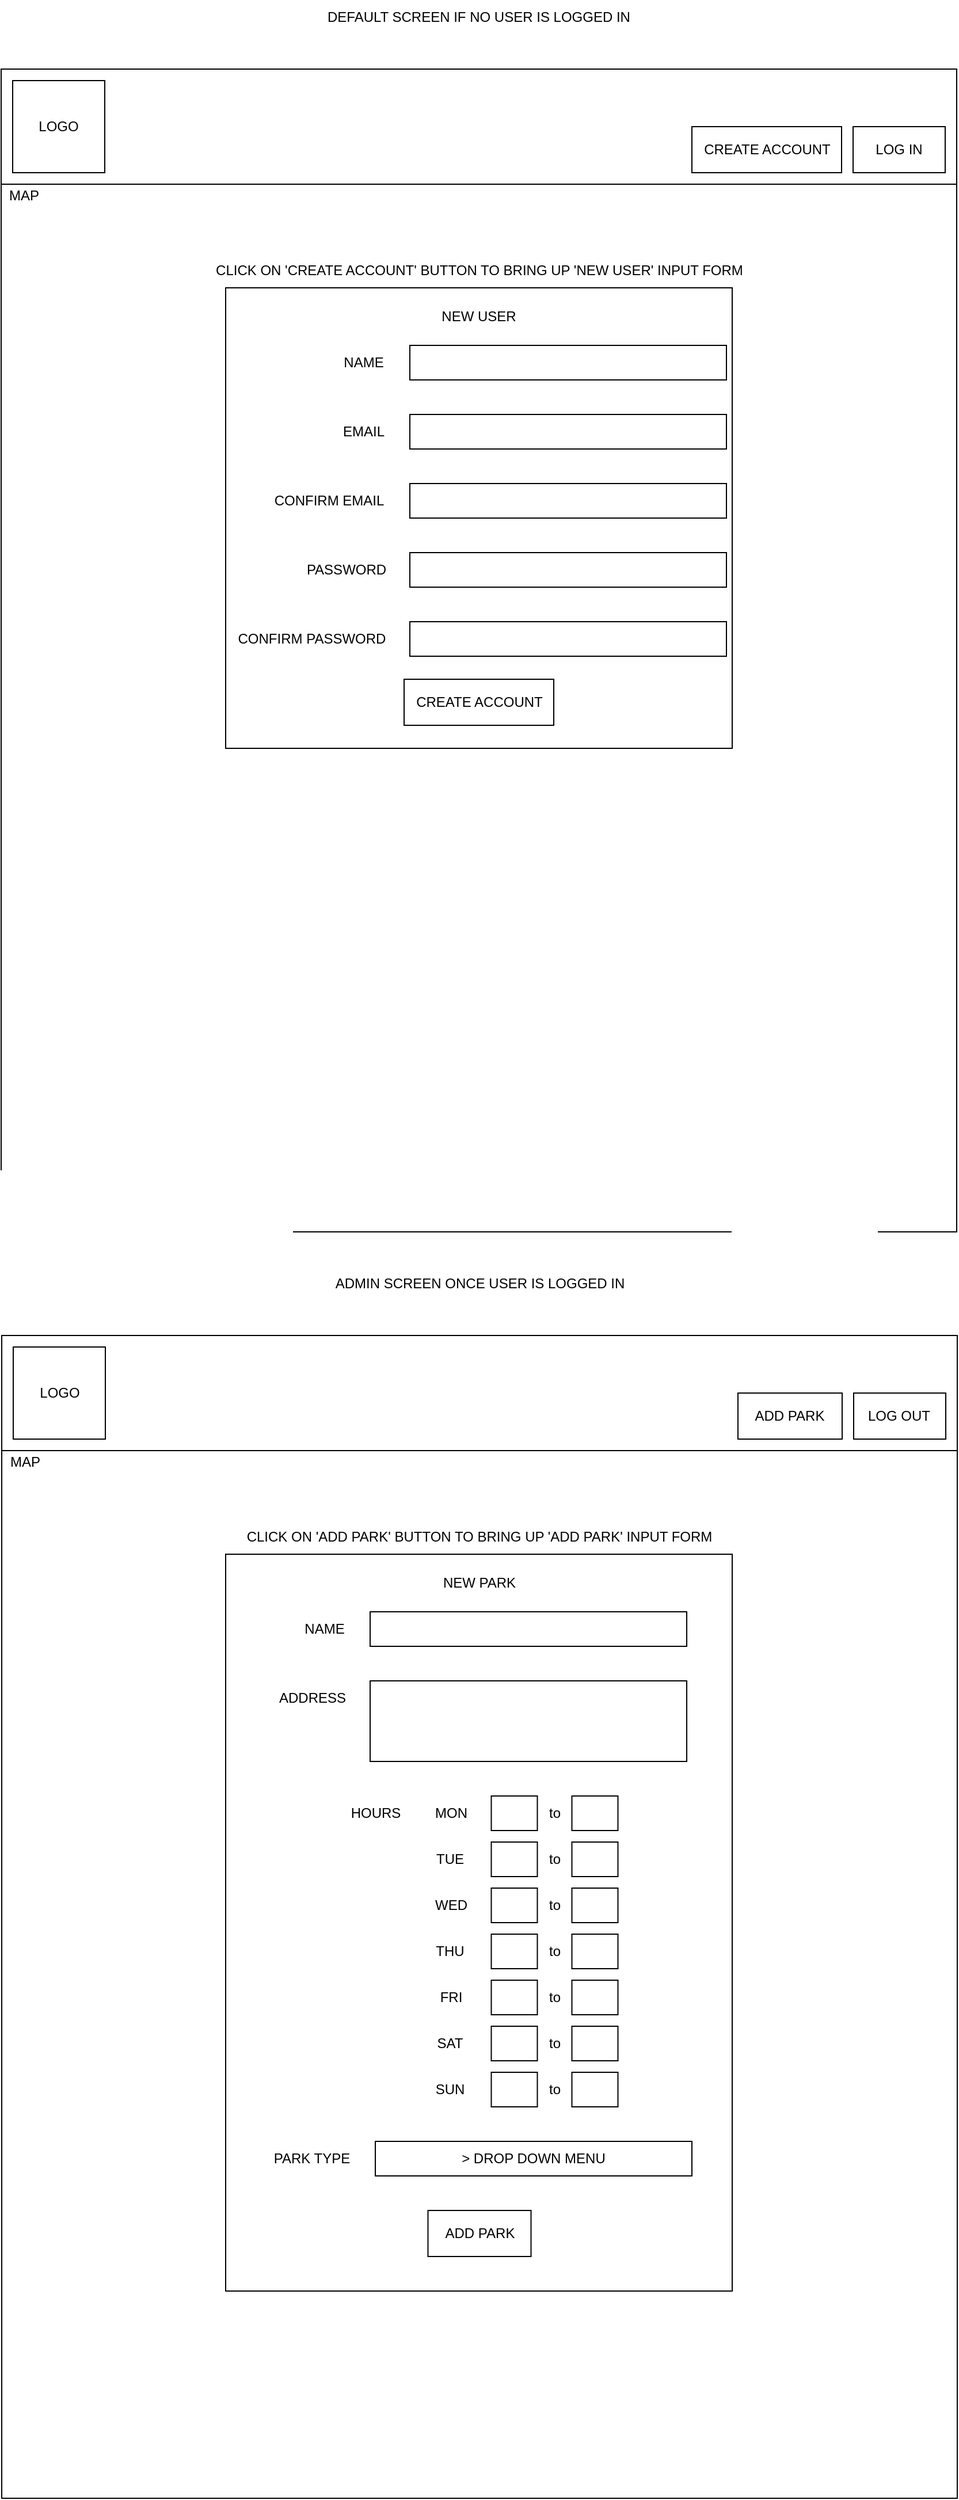 <mxfile version="17.4.0" type="github">
  <diagram id="nZSB4Murl1Hl1DL9vQNt" name="Page-1">
    <mxGraphModel dx="869" dy="433" grid="1" gridSize="10" guides="1" tooltips="1" connect="1" arrows="1" fold="1" page="1" pageScale="1" pageWidth="850" pageHeight="1100" math="0" shadow="0">
      <root>
        <mxCell id="0" />
        <mxCell id="1" parent="0" />
        <mxCell id="5viS-5EumuLUKx2FRzl0-1" value="" style="rounded=0;whiteSpace=wrap;html=1;" parent="1" vertex="1">
          <mxGeometry x="10" y="180" width="830" height="910" as="geometry" />
        </mxCell>
        <mxCell id="5viS-5EumuLUKx2FRzl0-3" value="" style="rounded=0;whiteSpace=wrap;html=1;" parent="1" vertex="1">
          <mxGeometry x="10" y="80" width="830" height="100" as="geometry" />
        </mxCell>
        <mxCell id="5viS-5EumuLUKx2FRzl0-4" value="" style="whiteSpace=wrap;html=1;aspect=fixed;" parent="1" vertex="1">
          <mxGeometry x="20" y="90" width="80" height="80" as="geometry" />
        </mxCell>
        <mxCell id="5viS-5EumuLUKx2FRzl0-5" value="LOGO" style="text;html=1;strokeColor=none;fillColor=none;align=center;verticalAlign=middle;whiteSpace=wrap;rounded=0;" parent="1" vertex="1">
          <mxGeometry x="30" y="115" width="60" height="30" as="geometry" />
        </mxCell>
        <mxCell id="5viS-5EumuLUKx2FRzl0-6" value="" style="rounded=0;whiteSpace=wrap;html=1;" parent="1" vertex="1">
          <mxGeometry x="750" y="130" width="80" height="40" as="geometry" />
        </mxCell>
        <mxCell id="5viS-5EumuLUKx2FRzl0-7" value="LOG IN" style="text;html=1;strokeColor=none;fillColor=none;align=center;verticalAlign=middle;whiteSpace=wrap;rounded=0;" parent="1" vertex="1">
          <mxGeometry x="765" y="140" width="50" height="20" as="geometry" />
        </mxCell>
        <mxCell id="5viS-5EumuLUKx2FRzl0-8" value="" style="rounded=0;whiteSpace=wrap;html=1;" parent="1" vertex="1">
          <mxGeometry x="610" y="130" width="130" height="40" as="geometry" />
        </mxCell>
        <mxCell id="5viS-5EumuLUKx2FRzl0-9" value="CREATE ACCOUNT" style="text;html=1;strokeColor=none;fillColor=none;align=center;verticalAlign=middle;whiteSpace=wrap;rounded=0;" parent="1" vertex="1">
          <mxGeometry x="617.5" y="140" width="115" height="20" as="geometry" />
        </mxCell>
        <mxCell id="5viS-5EumuLUKx2FRzl0-12" value="" style="rounded=0;whiteSpace=wrap;html=1;" parent="1" vertex="1">
          <mxGeometry x="205" y="270" width="440" height="400" as="geometry" />
        </mxCell>
        <mxCell id="5viS-5EumuLUKx2FRzl0-13" value="NEW USER" style="text;html=1;strokeColor=none;fillColor=none;align=center;verticalAlign=middle;whiteSpace=wrap;rounded=0;" parent="1" vertex="1">
          <mxGeometry x="375" y="280" width="100" height="30" as="geometry" />
        </mxCell>
        <mxCell id="5viS-5EumuLUKx2FRzl0-14" value="" style="rounded=0;whiteSpace=wrap;html=1;" parent="1" vertex="1">
          <mxGeometry x="365" y="320" width="275" height="30" as="geometry" />
        </mxCell>
        <mxCell id="5viS-5EumuLUKx2FRzl0-15" value="" style="rounded=0;whiteSpace=wrap;html=1;" parent="1" vertex="1">
          <mxGeometry x="365" y="380" width="275" height="30" as="geometry" />
        </mxCell>
        <mxCell id="5viS-5EumuLUKx2FRzl0-16" value="" style="rounded=0;whiteSpace=wrap;html=1;" parent="1" vertex="1">
          <mxGeometry x="365" y="440" width="275" height="30" as="geometry" />
        </mxCell>
        <mxCell id="5viS-5EumuLUKx2FRzl0-17" value="" style="rounded=0;whiteSpace=wrap;html=1;" parent="1" vertex="1">
          <mxGeometry x="365" y="500" width="275" height="30" as="geometry" />
        </mxCell>
        <mxCell id="5viS-5EumuLUKx2FRzl0-19" value="NAME" style="text;html=1;strokeColor=none;fillColor=none;align=center;verticalAlign=middle;whiteSpace=wrap;rounded=0;" parent="1" vertex="1">
          <mxGeometry x="300" y="320" width="50" height="30" as="geometry" />
        </mxCell>
        <mxCell id="5viS-5EumuLUKx2FRzl0-20" value="EMAIL" style="text;html=1;strokeColor=none;fillColor=none;align=center;verticalAlign=middle;whiteSpace=wrap;rounded=0;" parent="1" vertex="1">
          <mxGeometry x="300" y="380" width="50" height="30" as="geometry" />
        </mxCell>
        <mxCell id="5viS-5EumuLUKx2FRzl0-21" value="CONFIRM EMAIL" style="text;html=1;strokeColor=none;fillColor=none;align=center;verticalAlign=middle;whiteSpace=wrap;rounded=0;" parent="1" vertex="1">
          <mxGeometry x="240" y="440" width="110" height="30" as="geometry" />
        </mxCell>
        <mxCell id="5viS-5EumuLUKx2FRzl0-22" value="PASSWORD" style="text;html=1;strokeColor=none;fillColor=none;align=center;verticalAlign=middle;whiteSpace=wrap;rounded=0;" parent="1" vertex="1">
          <mxGeometry x="270" y="500" width="80" height="30" as="geometry" />
        </mxCell>
        <mxCell id="5viS-5EumuLUKx2FRzl0-23" value="" style="rounded=0;whiteSpace=wrap;html=1;" parent="1" vertex="1">
          <mxGeometry x="365" y="560" width="275" height="30" as="geometry" />
        </mxCell>
        <mxCell id="5viS-5EumuLUKx2FRzl0-24" value="CONFIRM PASSWORD" style="text;html=1;strokeColor=none;fillColor=none;align=center;verticalAlign=middle;whiteSpace=wrap;rounded=0;" parent="1" vertex="1">
          <mxGeometry x="210" y="560" width="140" height="30" as="geometry" />
        </mxCell>
        <mxCell id="5viS-5EumuLUKx2FRzl0-25" value="" style="rounded=0;whiteSpace=wrap;html=1;" parent="1" vertex="1">
          <mxGeometry x="360" y="610" width="130" height="40" as="geometry" />
        </mxCell>
        <mxCell id="5viS-5EumuLUKx2FRzl0-26" value="CREATE ACCOUNT" style="text;html=1;strokeColor=none;fillColor=none;align=center;verticalAlign=middle;whiteSpace=wrap;rounded=0;" parent="1" vertex="1">
          <mxGeometry x="367.5" y="620" width="115" height="20" as="geometry" />
        </mxCell>
        <mxCell id="2tSaComDPGGrtQOq0Lqq-1" value="CLICK ON &#39;CREATE ACCOUNT&#39; BUTTON TO BRING UP &#39;NEW USER&#39; INPUT FORM" style="text;html=1;strokeColor=none;fillColor=none;align=center;verticalAlign=middle;whiteSpace=wrap;rounded=0;" vertex="1" parent="1">
          <mxGeometry x="188" y="240" width="475" height="30" as="geometry" />
        </mxCell>
        <mxCell id="2tSaComDPGGrtQOq0Lqq-2" value="DEFAULT SCREEN IF NO USER IS LOGGED IN" style="text;html=1;strokeColor=none;fillColor=none;align=center;verticalAlign=middle;whiteSpace=wrap;rounded=0;" vertex="1" parent="1">
          <mxGeometry x="285" y="20" width="280" height="30" as="geometry" />
        </mxCell>
        <mxCell id="2tSaComDPGGrtQOq0Lqq-3" value="MAP" style="text;html=1;strokeColor=none;fillColor=none;align=center;verticalAlign=middle;whiteSpace=wrap;rounded=0;" vertex="1" parent="1">
          <mxGeometry x="10" y="180" width="40" height="20" as="geometry" />
        </mxCell>
        <mxCell id="2tSaComDPGGrtQOq0Lqq-4" value="" style="rounded=0;whiteSpace=wrap;html=1;" vertex="1" parent="1">
          <mxGeometry x="10.5" y="1280" width="830" height="910" as="geometry" />
        </mxCell>
        <mxCell id="2tSaComDPGGrtQOq0Lqq-5" value="" style="rounded=0;whiteSpace=wrap;html=1;" vertex="1" parent="1">
          <mxGeometry x="10.5" y="1180" width="830" height="100" as="geometry" />
        </mxCell>
        <mxCell id="2tSaComDPGGrtQOq0Lqq-6" value="" style="whiteSpace=wrap;html=1;aspect=fixed;" vertex="1" parent="1">
          <mxGeometry x="20.5" y="1190" width="80" height="80" as="geometry" />
        </mxCell>
        <mxCell id="2tSaComDPGGrtQOq0Lqq-7" value="LOGO" style="text;html=1;strokeColor=none;fillColor=none;align=center;verticalAlign=middle;whiteSpace=wrap;rounded=0;" vertex="1" parent="1">
          <mxGeometry x="30.5" y="1215" width="60" height="30" as="geometry" />
        </mxCell>
        <mxCell id="2tSaComDPGGrtQOq0Lqq-8" value="" style="rounded=0;whiteSpace=wrap;html=1;" vertex="1" parent="1">
          <mxGeometry x="750.5" y="1230" width="80" height="40" as="geometry" />
        </mxCell>
        <mxCell id="2tSaComDPGGrtQOq0Lqq-9" value="LOG OUT" style="text;html=1;strokeColor=none;fillColor=none;align=center;verticalAlign=middle;whiteSpace=wrap;rounded=0;" vertex="1" parent="1">
          <mxGeometry x="762.25" y="1240" width="55.5" height="20" as="geometry" />
        </mxCell>
        <mxCell id="2tSaComDPGGrtQOq0Lqq-10" value="" style="rounded=0;whiteSpace=wrap;html=1;" vertex="1" parent="1">
          <mxGeometry x="650" y="1230" width="90.5" height="40" as="geometry" />
        </mxCell>
        <mxCell id="2tSaComDPGGrtQOq0Lqq-11" value="ADD PARK" style="text;html=1;strokeColor=none;fillColor=none;align=center;verticalAlign=middle;whiteSpace=wrap;rounded=0;" vertex="1" parent="1">
          <mxGeometry x="659.25" y="1240" width="72" height="20" as="geometry" />
        </mxCell>
        <mxCell id="2tSaComDPGGrtQOq0Lqq-12" value="" style="rounded=0;whiteSpace=wrap;html=1;" vertex="1" parent="1">
          <mxGeometry x="205" y="1370" width="440" height="640" as="geometry" />
        </mxCell>
        <mxCell id="2tSaComDPGGrtQOq0Lqq-13" value="NEW PARK" style="text;html=1;strokeColor=none;fillColor=none;align=center;verticalAlign=middle;whiteSpace=wrap;rounded=0;" vertex="1" parent="1">
          <mxGeometry x="383" y="1380" width="84.5" height="30" as="geometry" />
        </mxCell>
        <mxCell id="2tSaComDPGGrtQOq0Lqq-14" value="" style="rounded=0;whiteSpace=wrap;html=1;" vertex="1" parent="1">
          <mxGeometry x="330.5" y="1420" width="275" height="30" as="geometry" />
        </mxCell>
        <mxCell id="2tSaComDPGGrtQOq0Lqq-15" value="" style="rounded=0;whiteSpace=wrap;html=1;" vertex="1" parent="1">
          <mxGeometry x="330.5" y="1480" width="275" height="70" as="geometry" />
        </mxCell>
        <mxCell id="2tSaComDPGGrtQOq0Lqq-16" value="" style="rounded=0;whiteSpace=wrap;html=1;" vertex="1" parent="1">
          <mxGeometry x="435.75" y="1580" width="40" height="30" as="geometry" />
        </mxCell>
        <mxCell id="2tSaComDPGGrtQOq0Lqq-17" value="&amp;gt; DROP DOWN MENU" style="rounded=0;whiteSpace=wrap;html=1;" vertex="1" parent="1">
          <mxGeometry x="335" y="1880" width="275" height="30" as="geometry" />
        </mxCell>
        <mxCell id="2tSaComDPGGrtQOq0Lqq-18" value="NAME" style="text;html=1;strokeColor=none;fillColor=none;align=center;verticalAlign=middle;whiteSpace=wrap;rounded=0;" vertex="1" parent="1">
          <mxGeometry x="265.5" y="1420" width="50" height="30" as="geometry" />
        </mxCell>
        <mxCell id="2tSaComDPGGrtQOq0Lqq-19" value="ADDRESS" style="text;html=1;strokeColor=none;fillColor=none;align=center;verticalAlign=middle;whiteSpace=wrap;rounded=0;" vertex="1" parent="1">
          <mxGeometry x="245" y="1480" width="70.5" height="30" as="geometry" />
        </mxCell>
        <mxCell id="2tSaComDPGGrtQOq0Lqq-20" value="HOURS" style="text;html=1;strokeColor=none;fillColor=none;align=center;verticalAlign=middle;whiteSpace=wrap;rounded=0;" vertex="1" parent="1">
          <mxGeometry x="305" y="1580" width="60.5" height="30" as="geometry" />
        </mxCell>
        <mxCell id="2tSaComDPGGrtQOq0Lqq-21" value="PARK TYPE" style="text;html=1;strokeColor=none;fillColor=none;align=center;verticalAlign=middle;whiteSpace=wrap;rounded=0;" vertex="1" parent="1">
          <mxGeometry x="240" y="1880" width="80" height="30" as="geometry" />
        </mxCell>
        <mxCell id="2tSaComDPGGrtQOq0Lqq-24" value="" style="rounded=0;whiteSpace=wrap;html=1;" vertex="1" parent="1">
          <mxGeometry x="380.75" y="1940" width="89.5" height="40" as="geometry" />
        </mxCell>
        <mxCell id="2tSaComDPGGrtQOq0Lqq-25" value="ADD PARK" style="text;html=1;strokeColor=none;fillColor=none;align=center;verticalAlign=middle;whiteSpace=wrap;rounded=0;" vertex="1" parent="1">
          <mxGeometry x="389.5" y="1950" width="72" height="20" as="geometry" />
        </mxCell>
        <mxCell id="2tSaComDPGGrtQOq0Lqq-26" value="CLICK ON &#39;ADD PARK&#39; BUTTON TO BRING UP &#39;ADD PARK&#39; INPUT FORM" style="text;html=1;strokeColor=none;fillColor=none;align=center;verticalAlign=middle;whiteSpace=wrap;rounded=0;" vertex="1" parent="1">
          <mxGeometry x="188" y="1340" width="475" height="30" as="geometry" />
        </mxCell>
        <mxCell id="2tSaComDPGGrtQOq0Lqq-27" value="ADMIN SCREEN ONCE USER IS LOGGED IN" style="text;html=1;strokeColor=none;fillColor=none;align=center;verticalAlign=middle;whiteSpace=wrap;rounded=0;" vertex="1" parent="1">
          <mxGeometry x="285.5" y="1120" width="280" height="30" as="geometry" />
        </mxCell>
        <mxCell id="2tSaComDPGGrtQOq0Lqq-28" value="MAP" style="text;html=1;strokeColor=none;fillColor=none;align=center;verticalAlign=middle;whiteSpace=wrap;rounded=0;" vertex="1" parent="1">
          <mxGeometry x="10.5" y="1280" width="40" height="20" as="geometry" />
        </mxCell>
        <mxCell id="2tSaComDPGGrtQOq0Lqq-29" value="MON" style="text;html=1;strokeColor=none;fillColor=none;align=center;verticalAlign=middle;whiteSpace=wrap;rounded=0;" vertex="1" parent="1">
          <mxGeometry x="380.5" y="1580" width="40" height="30" as="geometry" />
        </mxCell>
        <mxCell id="2tSaComDPGGrtQOq0Lqq-30" value="TUE" style="text;html=1;strokeColor=none;fillColor=none;align=center;verticalAlign=middle;whiteSpace=wrap;rounded=0;" vertex="1" parent="1">
          <mxGeometry x="380" y="1620" width="40" height="30" as="geometry" />
        </mxCell>
        <mxCell id="2tSaComDPGGrtQOq0Lqq-32" value="to" style="text;html=1;strokeColor=none;fillColor=none;align=center;verticalAlign=middle;whiteSpace=wrap;rounded=0;" vertex="1" parent="1">
          <mxGeometry x="475.75" y="1580" width="30" height="30" as="geometry" />
        </mxCell>
        <mxCell id="2tSaComDPGGrtQOq0Lqq-33" value="" style="rounded=0;whiteSpace=wrap;html=1;" vertex="1" parent="1">
          <mxGeometry x="505.75" y="1580" width="40" height="30" as="geometry" />
        </mxCell>
        <mxCell id="2tSaComDPGGrtQOq0Lqq-35" value="" style="rounded=0;whiteSpace=wrap;html=1;" vertex="1" parent="1">
          <mxGeometry x="435.75" y="1620" width="40" height="30" as="geometry" />
        </mxCell>
        <mxCell id="2tSaComDPGGrtQOq0Lqq-36" value="to" style="text;html=1;strokeColor=none;fillColor=none;align=center;verticalAlign=middle;whiteSpace=wrap;rounded=0;" vertex="1" parent="1">
          <mxGeometry x="475.75" y="1620" width="30" height="30" as="geometry" />
        </mxCell>
        <mxCell id="2tSaComDPGGrtQOq0Lqq-37" value="" style="rounded=0;whiteSpace=wrap;html=1;" vertex="1" parent="1">
          <mxGeometry x="505.75" y="1620" width="40" height="30" as="geometry" />
        </mxCell>
        <mxCell id="2tSaComDPGGrtQOq0Lqq-38" value="" style="rounded=0;whiteSpace=wrap;html=1;" vertex="1" parent="1">
          <mxGeometry x="435.75" y="1660" width="40" height="30" as="geometry" />
        </mxCell>
        <mxCell id="2tSaComDPGGrtQOq0Lqq-39" value="WED" style="text;html=1;strokeColor=none;fillColor=none;align=center;verticalAlign=middle;whiteSpace=wrap;rounded=0;" vertex="1" parent="1">
          <mxGeometry x="380.5" y="1660" width="40" height="30" as="geometry" />
        </mxCell>
        <mxCell id="2tSaComDPGGrtQOq0Lqq-40" value="THU" style="text;html=1;strokeColor=none;fillColor=none;align=center;verticalAlign=middle;whiteSpace=wrap;rounded=0;" vertex="1" parent="1">
          <mxGeometry x="380" y="1700" width="40" height="30" as="geometry" />
        </mxCell>
        <mxCell id="2tSaComDPGGrtQOq0Lqq-41" value="to" style="text;html=1;strokeColor=none;fillColor=none;align=center;verticalAlign=middle;whiteSpace=wrap;rounded=0;" vertex="1" parent="1">
          <mxGeometry x="475.75" y="1660" width="30" height="30" as="geometry" />
        </mxCell>
        <mxCell id="2tSaComDPGGrtQOq0Lqq-42" value="" style="rounded=0;whiteSpace=wrap;html=1;" vertex="1" parent="1">
          <mxGeometry x="505.75" y="1660" width="40" height="30" as="geometry" />
        </mxCell>
        <mxCell id="2tSaComDPGGrtQOq0Lqq-43" value="" style="rounded=0;whiteSpace=wrap;html=1;" vertex="1" parent="1">
          <mxGeometry x="435.75" y="1700" width="40" height="30" as="geometry" />
        </mxCell>
        <mxCell id="2tSaComDPGGrtQOq0Lqq-44" value="to" style="text;html=1;strokeColor=none;fillColor=none;align=center;verticalAlign=middle;whiteSpace=wrap;rounded=0;" vertex="1" parent="1">
          <mxGeometry x="475.75" y="1700" width="30" height="30" as="geometry" />
        </mxCell>
        <mxCell id="2tSaComDPGGrtQOq0Lqq-45" value="" style="rounded=0;whiteSpace=wrap;html=1;" vertex="1" parent="1">
          <mxGeometry x="505.75" y="1700" width="40" height="30" as="geometry" />
        </mxCell>
        <mxCell id="2tSaComDPGGrtQOq0Lqq-46" value="" style="rounded=0;whiteSpace=wrap;html=1;" vertex="1" parent="1">
          <mxGeometry x="435.75" y="1740" width="40" height="30" as="geometry" />
        </mxCell>
        <mxCell id="2tSaComDPGGrtQOq0Lqq-47" value="FRI" style="text;html=1;strokeColor=none;fillColor=none;align=center;verticalAlign=middle;whiteSpace=wrap;rounded=0;" vertex="1" parent="1">
          <mxGeometry x="380.5" y="1740" width="40" height="30" as="geometry" />
        </mxCell>
        <mxCell id="2tSaComDPGGrtQOq0Lqq-48" value="SAT" style="text;html=1;strokeColor=none;fillColor=none;align=center;verticalAlign=middle;whiteSpace=wrap;rounded=0;" vertex="1" parent="1">
          <mxGeometry x="380" y="1780" width="40" height="30" as="geometry" />
        </mxCell>
        <mxCell id="2tSaComDPGGrtQOq0Lqq-49" value="to" style="text;html=1;strokeColor=none;fillColor=none;align=center;verticalAlign=middle;whiteSpace=wrap;rounded=0;" vertex="1" parent="1">
          <mxGeometry x="475.75" y="1740" width="30" height="30" as="geometry" />
        </mxCell>
        <mxCell id="2tSaComDPGGrtQOq0Lqq-50" value="" style="rounded=0;whiteSpace=wrap;html=1;" vertex="1" parent="1">
          <mxGeometry x="505.75" y="1740" width="40" height="30" as="geometry" />
        </mxCell>
        <mxCell id="2tSaComDPGGrtQOq0Lqq-51" value="" style="rounded=0;whiteSpace=wrap;html=1;" vertex="1" parent="1">
          <mxGeometry x="435.75" y="1780" width="40" height="30" as="geometry" />
        </mxCell>
        <mxCell id="2tSaComDPGGrtQOq0Lqq-52" value="to" style="text;html=1;strokeColor=none;fillColor=none;align=center;verticalAlign=middle;whiteSpace=wrap;rounded=0;" vertex="1" parent="1">
          <mxGeometry x="475.75" y="1780" width="30" height="30" as="geometry" />
        </mxCell>
        <mxCell id="2tSaComDPGGrtQOq0Lqq-53" value="" style="rounded=0;whiteSpace=wrap;html=1;" vertex="1" parent="1">
          <mxGeometry x="505.75" y="1780" width="40" height="30" as="geometry" />
        </mxCell>
        <mxCell id="2tSaComDPGGrtQOq0Lqq-54" value="SUN" style="text;html=1;strokeColor=none;fillColor=none;align=center;verticalAlign=middle;whiteSpace=wrap;rounded=0;" vertex="1" parent="1">
          <mxGeometry x="380" y="1820" width="40" height="30" as="geometry" />
        </mxCell>
        <mxCell id="2tSaComDPGGrtQOq0Lqq-55" value="" style="rounded=0;whiteSpace=wrap;html=1;" vertex="1" parent="1">
          <mxGeometry x="435.75" y="1820" width="40" height="30" as="geometry" />
        </mxCell>
        <mxCell id="2tSaComDPGGrtQOq0Lqq-56" value="to" style="text;html=1;strokeColor=none;fillColor=none;align=center;verticalAlign=middle;whiteSpace=wrap;rounded=0;" vertex="1" parent="1">
          <mxGeometry x="475.75" y="1820" width="30" height="30" as="geometry" />
        </mxCell>
        <mxCell id="2tSaComDPGGrtQOq0Lqq-57" value="" style="rounded=0;whiteSpace=wrap;html=1;" vertex="1" parent="1">
          <mxGeometry x="505.75" y="1820" width="40" height="30" as="geometry" />
        </mxCell>
      </root>
    </mxGraphModel>
  </diagram>
</mxfile>
